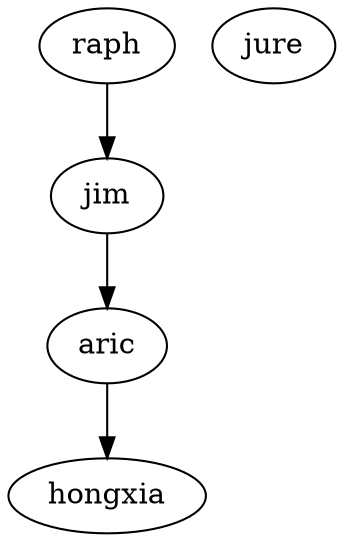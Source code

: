 strict digraph  {
	raph -> jim	 [level=Master];
	jim -> aric	 [level=Journeyer];
	aric -> hongxia       [level=Journeyer];
	jure;
}

